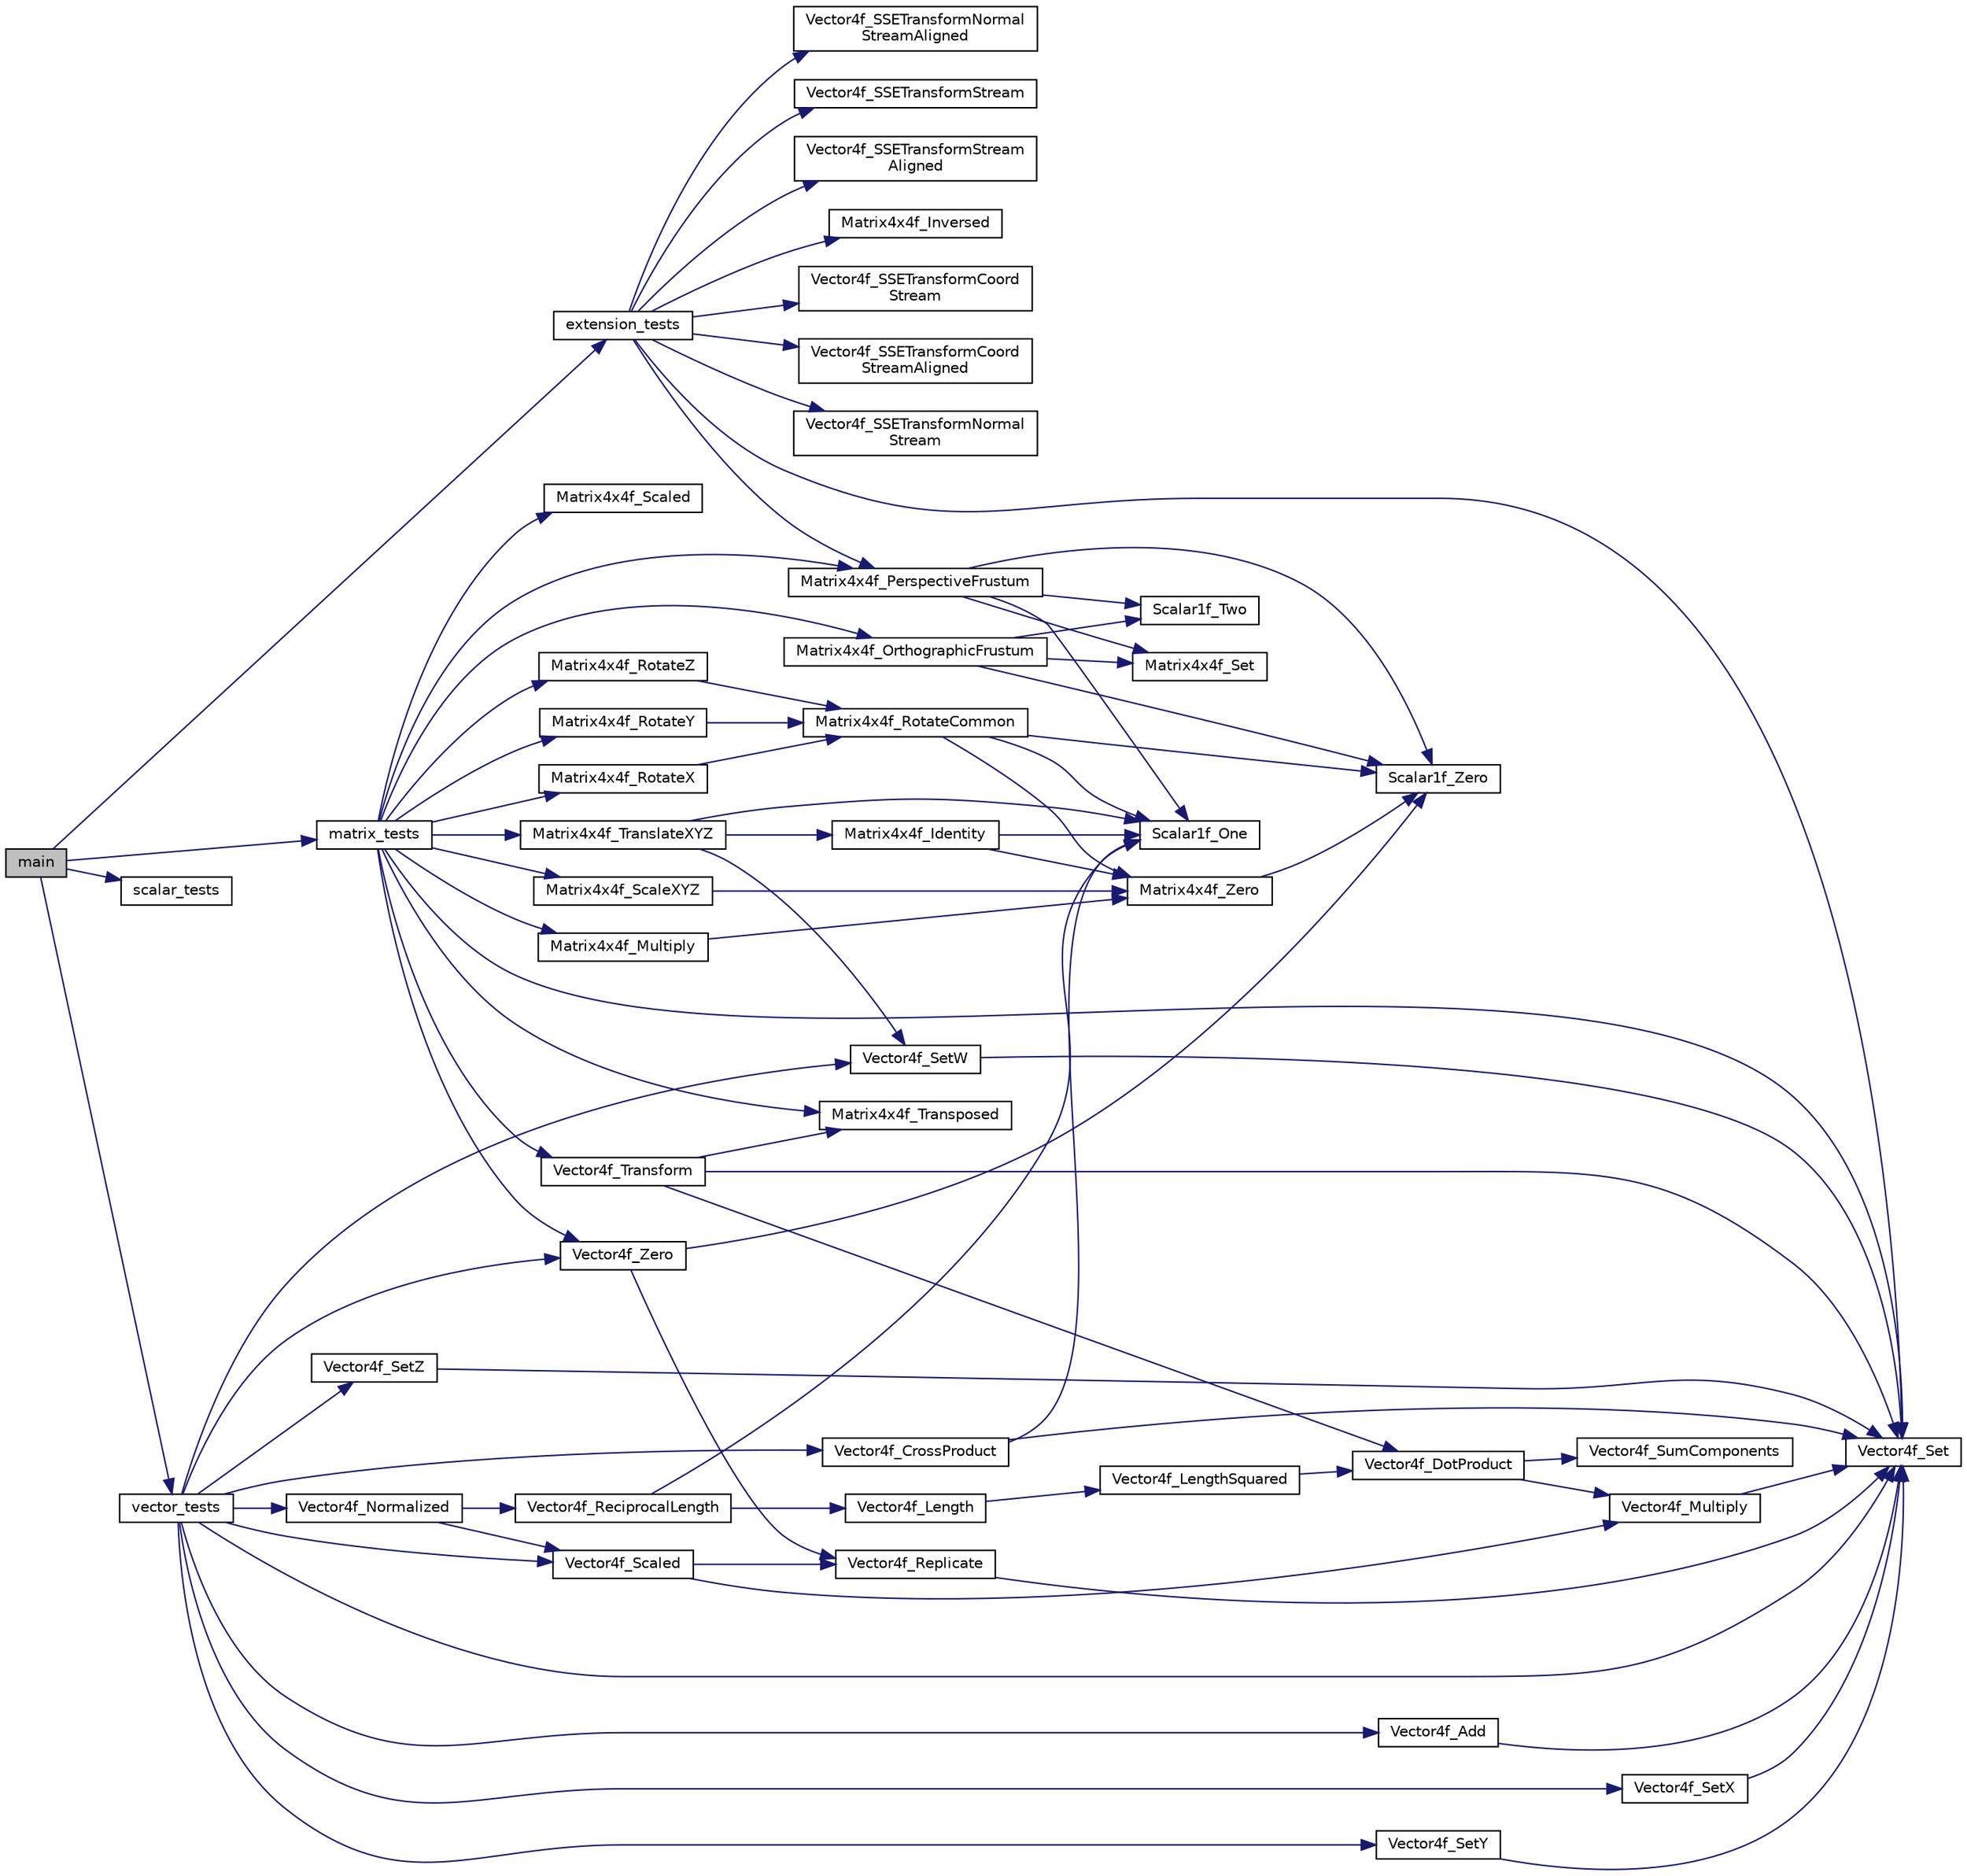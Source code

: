 digraph "main"
{
 // LATEX_PDF_SIZE
  edge [fontname="Helvetica",fontsize="10",labelfontname="Helvetica",labelfontsize="10"];
  node [fontname="Helvetica",fontsize="10",shape=record];
  rankdir="LR";
  Node1 [label="main",height=0.2,width=0.4,color="black", fillcolor="grey75", style="filled", fontcolor="black",tooltip=" "];
  Node1 -> Node2 [color="midnightblue",fontsize="10",style="solid",fontname="Helvetica"];
  Node2 [label="extension_tests",height=0.2,width=0.4,color="black", fillcolor="white", style="filled",URL="$tests_8cpp.html#a3943b56f2c9eb093893ed16cdf5777e7",tooltip=" "];
  Node2 -> Node3 [color="midnightblue",fontsize="10",style="solid",fontname="Helvetica"];
  Node3 [label="Matrix4x4f_Inversed",height=0.2,width=0.4,color="black", fillcolor="white", style="filled",URL="$maths3d__ext_8h.html#a0f859fe03f21ffcf0c4994d4415b41eb",tooltip=" "];
  Node2 -> Node4 [color="midnightblue",fontsize="10",style="solid",fontname="Helvetica"];
  Node4 [label="Matrix4x4f_PerspectiveFrustum",height=0.2,width=0.4,color="black", fillcolor="white", style="filled",URL="$maths3d_8h.html#a09e24e35e45ae0838ac9b60177164d8e",tooltip=" "];
  Node4 -> Node5 [color="midnightblue",fontsize="10",style="solid",fontname="Helvetica"];
  Node5 [label="Matrix4x4f_Set",height=0.2,width=0.4,color="black", fillcolor="white", style="filled",URL="$maths3d_8h.html#a0e389dd6c80ea3d67dca4280855af2b2",tooltip=" "];
  Node4 -> Node6 [color="midnightblue",fontsize="10",style="solid",fontname="Helvetica"];
  Node6 [label="Scalar1f_One",height=0.2,width=0.4,color="black", fillcolor="white", style="filled",URL="$maths3d_8h.html#a7d18c307128606532d069a5fc8e9effe",tooltip=" "];
  Node4 -> Node7 [color="midnightblue",fontsize="10",style="solid",fontname="Helvetica"];
  Node7 [label="Scalar1f_Two",height=0.2,width=0.4,color="black", fillcolor="white", style="filled",URL="$maths3d_8h.html#a791539fd7b912c66a12b8049bc5c37cb",tooltip=" "];
  Node4 -> Node8 [color="midnightblue",fontsize="10",style="solid",fontname="Helvetica"];
  Node8 [label="Scalar1f_Zero",height=0.2,width=0.4,color="black", fillcolor="white", style="filled",URL="$maths3d_8h.html#a23076d13621d19b8faf6760896a64270",tooltip=" "];
  Node2 -> Node9 [color="midnightblue",fontsize="10",style="solid",fontname="Helvetica"];
  Node9 [label="Vector4f_Set",height=0.2,width=0.4,color="black", fillcolor="white", style="filled",URL="$maths3d_8h.html#ae4a4af082482c7992d487d2f709a1d4b",tooltip=" "];
  Node2 -> Node10 [color="midnightblue",fontsize="10",style="solid",fontname="Helvetica"];
  Node10 [label="Vector4f_SSETransformCoord\lStream",height=0.2,width=0.4,color="black", fillcolor="white", style="filled",URL="$maths3d__ext_8h.html#a497e68ef74d169c80b8b059389b44d0d",tooltip=" "];
  Node2 -> Node11 [color="midnightblue",fontsize="10",style="solid",fontname="Helvetica"];
  Node11 [label="Vector4f_SSETransformCoord\lStreamAligned",height=0.2,width=0.4,color="black", fillcolor="white", style="filled",URL="$maths3d__ext_8h.html#a5919f0c49d84c8282b84174d1ec30e68",tooltip=" "];
  Node2 -> Node12 [color="midnightblue",fontsize="10",style="solid",fontname="Helvetica"];
  Node12 [label="Vector4f_SSETransformNormal\lStream",height=0.2,width=0.4,color="black", fillcolor="white", style="filled",URL="$maths3d__ext_8h.html#ab2ffc468787d3dff7bc736dac452b460",tooltip=" "];
  Node2 -> Node13 [color="midnightblue",fontsize="10",style="solid",fontname="Helvetica"];
  Node13 [label="Vector4f_SSETransformNormal\lStreamAligned",height=0.2,width=0.4,color="black", fillcolor="white", style="filled",URL="$maths3d__ext_8h.html#a414b25cb2664145c399ed71dbfa13718",tooltip=" "];
  Node2 -> Node14 [color="midnightblue",fontsize="10",style="solid",fontname="Helvetica"];
  Node14 [label="Vector4f_SSETransformStream",height=0.2,width=0.4,color="black", fillcolor="white", style="filled",URL="$maths3d__ext_8h.html#a0264cb82092555148becb139fac6feae",tooltip=" "];
  Node2 -> Node15 [color="midnightblue",fontsize="10",style="solid",fontname="Helvetica"];
  Node15 [label="Vector4f_SSETransformStream\lAligned",height=0.2,width=0.4,color="black", fillcolor="white", style="filled",URL="$maths3d__ext_8h.html#a067b1ead0fad3513f28cfa3fadf473ae",tooltip=" "];
  Node1 -> Node16 [color="midnightblue",fontsize="10",style="solid",fontname="Helvetica"];
  Node16 [label="matrix_tests",height=0.2,width=0.4,color="black", fillcolor="white", style="filled",URL="$tests_8cpp.html#a81702378d4fe24787c381f549e8e1847",tooltip=" "];
  Node16 -> Node17 [color="midnightblue",fontsize="10",style="solid",fontname="Helvetica"];
  Node17 [label="Matrix4x4f_Multiply",height=0.2,width=0.4,color="black", fillcolor="white", style="filled",URL="$maths3d_8h.html#a163ffd684df4d3e85aeecc27687e24ba",tooltip=" "];
  Node17 -> Node18 [color="midnightblue",fontsize="10",style="solid",fontname="Helvetica"];
  Node18 [label="Matrix4x4f_Zero",height=0.2,width=0.4,color="black", fillcolor="white", style="filled",URL="$maths3d_8h.html#a3fbb5d30c36494eaeb37013aab805075",tooltip=" "];
  Node18 -> Node8 [color="midnightblue",fontsize="10",style="solid",fontname="Helvetica"];
  Node16 -> Node19 [color="midnightblue",fontsize="10",style="solid",fontname="Helvetica"];
  Node19 [label="Matrix4x4f_OrthographicFrustum",height=0.2,width=0.4,color="black", fillcolor="white", style="filled",URL="$maths3d_8h.html#ab5449f3a4c21a79a25aad1c7bc322c06",tooltip=" "];
  Node19 -> Node5 [color="midnightblue",fontsize="10",style="solid",fontname="Helvetica"];
  Node19 -> Node7 [color="midnightblue",fontsize="10",style="solid",fontname="Helvetica"];
  Node19 -> Node8 [color="midnightblue",fontsize="10",style="solid",fontname="Helvetica"];
  Node16 -> Node4 [color="midnightblue",fontsize="10",style="solid",fontname="Helvetica"];
  Node16 -> Node20 [color="midnightblue",fontsize="10",style="solid",fontname="Helvetica"];
  Node20 [label="Matrix4x4f_RotateX",height=0.2,width=0.4,color="black", fillcolor="white", style="filled",URL="$maths3d_8h.html#a8e55e35ba129e305548e271c9a825524",tooltip=" "];
  Node20 -> Node21 [color="midnightblue",fontsize="10",style="solid",fontname="Helvetica"];
  Node21 [label="Matrix4x4f_RotateCommon",height=0.2,width=0.4,color="black", fillcolor="white", style="filled",URL="$maths3d_8h.html#a655c027ed401744ea139601bb2219223",tooltip=" "];
  Node21 -> Node18 [color="midnightblue",fontsize="10",style="solid",fontname="Helvetica"];
  Node21 -> Node6 [color="midnightblue",fontsize="10",style="solid",fontname="Helvetica"];
  Node21 -> Node8 [color="midnightblue",fontsize="10",style="solid",fontname="Helvetica"];
  Node16 -> Node22 [color="midnightblue",fontsize="10",style="solid",fontname="Helvetica"];
  Node22 [label="Matrix4x4f_RotateY",height=0.2,width=0.4,color="black", fillcolor="white", style="filled",URL="$maths3d_8h.html#afc3c0913e70c1567f4c99c2d4f997352",tooltip=" "];
  Node22 -> Node21 [color="midnightblue",fontsize="10",style="solid",fontname="Helvetica"];
  Node16 -> Node23 [color="midnightblue",fontsize="10",style="solid",fontname="Helvetica"];
  Node23 [label="Matrix4x4f_RotateZ",height=0.2,width=0.4,color="black", fillcolor="white", style="filled",URL="$maths3d_8h.html#ad6409707b2f0acdb02554bebde18974b",tooltip=" "];
  Node23 -> Node21 [color="midnightblue",fontsize="10",style="solid",fontname="Helvetica"];
  Node16 -> Node24 [color="midnightblue",fontsize="10",style="solid",fontname="Helvetica"];
  Node24 [label="Matrix4x4f_Scaled",height=0.2,width=0.4,color="black", fillcolor="white", style="filled",URL="$maths3d_8h.html#a33093eeb58c9a5d9a08463984722756d",tooltip=" "];
  Node16 -> Node25 [color="midnightblue",fontsize="10",style="solid",fontname="Helvetica"];
  Node25 [label="Matrix4x4f_ScaleXYZ",height=0.2,width=0.4,color="black", fillcolor="white", style="filled",URL="$maths3d_8h.html#ad520ae2903c45418c3c4809762623e22",tooltip=" "];
  Node25 -> Node18 [color="midnightblue",fontsize="10",style="solid",fontname="Helvetica"];
  Node16 -> Node26 [color="midnightblue",fontsize="10",style="solid",fontname="Helvetica"];
  Node26 [label="Matrix4x4f_TranslateXYZ",height=0.2,width=0.4,color="black", fillcolor="white", style="filled",URL="$maths3d_8h.html#ad9ab510eb17aa1dc3dc76005eb09d667",tooltip=" "];
  Node26 -> Node27 [color="midnightblue",fontsize="10",style="solid",fontname="Helvetica"];
  Node27 [label="Matrix4x4f_Identity",height=0.2,width=0.4,color="black", fillcolor="white", style="filled",URL="$maths3d_8h.html#aee566e6a213d4cfeeede9e23eac68c8f",tooltip=" "];
  Node27 -> Node18 [color="midnightblue",fontsize="10",style="solid",fontname="Helvetica"];
  Node27 -> Node6 [color="midnightblue",fontsize="10",style="solid",fontname="Helvetica"];
  Node26 -> Node6 [color="midnightblue",fontsize="10",style="solid",fontname="Helvetica"];
  Node26 -> Node28 [color="midnightblue",fontsize="10",style="solid",fontname="Helvetica"];
  Node28 [label="Vector4f_SetW",height=0.2,width=0.4,color="black", fillcolor="white", style="filled",URL="$maths3d_8h.html#a2e257e9a25dbf2a26be0ffdee03cb9d9",tooltip=" "];
  Node28 -> Node9 [color="midnightblue",fontsize="10",style="solid",fontname="Helvetica"];
  Node16 -> Node29 [color="midnightblue",fontsize="10",style="solid",fontname="Helvetica"];
  Node29 [label="Matrix4x4f_Transposed",height=0.2,width=0.4,color="black", fillcolor="white", style="filled",URL="$maths3d_8h.html#aefb08742da337dfb8cc6147e39b16fd0",tooltip=" "];
  Node16 -> Node9 [color="midnightblue",fontsize="10",style="solid",fontname="Helvetica"];
  Node16 -> Node30 [color="midnightblue",fontsize="10",style="solid",fontname="Helvetica"];
  Node30 [label="Vector4f_Transform",height=0.2,width=0.4,color="black", fillcolor="white", style="filled",URL="$maths3d_8h.html#a63fb9c019da7af1893d1e5814f0a98fd",tooltip=" "];
  Node30 -> Node29 [color="midnightblue",fontsize="10",style="solid",fontname="Helvetica"];
  Node30 -> Node31 [color="midnightblue",fontsize="10",style="solid",fontname="Helvetica"];
  Node31 [label="Vector4f_DotProduct",height=0.2,width=0.4,color="black", fillcolor="white", style="filled",URL="$maths3d_8h.html#afa6fbd00f48007bc9ca8b9fad6911058",tooltip=" "];
  Node31 -> Node32 [color="midnightblue",fontsize="10",style="solid",fontname="Helvetica"];
  Node32 [label="Vector4f_Multiply",height=0.2,width=0.4,color="black", fillcolor="white", style="filled",URL="$maths3d_8h.html#a90265d9aa55b92df80e1ff0db7be136f",tooltip=" "];
  Node32 -> Node9 [color="midnightblue",fontsize="10",style="solid",fontname="Helvetica"];
  Node31 -> Node33 [color="midnightblue",fontsize="10",style="solid",fontname="Helvetica"];
  Node33 [label="Vector4f_SumComponents",height=0.2,width=0.4,color="black", fillcolor="white", style="filled",URL="$maths3d_8h.html#a670630003a2a62f351daa92d3e3a6d8f",tooltip=" "];
  Node30 -> Node9 [color="midnightblue",fontsize="10",style="solid",fontname="Helvetica"];
  Node16 -> Node34 [color="midnightblue",fontsize="10",style="solid",fontname="Helvetica"];
  Node34 [label="Vector4f_Zero",height=0.2,width=0.4,color="black", fillcolor="white", style="filled",URL="$maths3d_8h.html#a92d8749d3bc3bec741c75d5e722b8911",tooltip=" "];
  Node34 -> Node8 [color="midnightblue",fontsize="10",style="solid",fontname="Helvetica"];
  Node34 -> Node35 [color="midnightblue",fontsize="10",style="solid",fontname="Helvetica"];
  Node35 [label="Vector4f_Replicate",height=0.2,width=0.4,color="black", fillcolor="white", style="filled",URL="$maths3d_8h.html#a6931631ee39dd7d2078a35562c6e3e98",tooltip=" "];
  Node35 -> Node9 [color="midnightblue",fontsize="10",style="solid",fontname="Helvetica"];
  Node1 -> Node36 [color="midnightblue",fontsize="10",style="solid",fontname="Helvetica"];
  Node36 [label="scalar_tests",height=0.2,width=0.4,color="black", fillcolor="white", style="filled",URL="$tests_8cpp.html#a4a4c3af75b14d8e5dd8f9524082bce4e",tooltip=" "];
  Node1 -> Node37 [color="midnightblue",fontsize="10",style="solid",fontname="Helvetica"];
  Node37 [label="vector_tests",height=0.2,width=0.4,color="black", fillcolor="white", style="filled",URL="$tests_8cpp.html#a0e64913f2f7932ab8f3b57ab47d494a7",tooltip=" "];
  Node37 -> Node38 [color="midnightblue",fontsize="10",style="solid",fontname="Helvetica"];
  Node38 [label="Vector4f_Add",height=0.2,width=0.4,color="black", fillcolor="white", style="filled",URL="$maths3d_8h.html#aac2d3408690942718b493a9d7f044aa3",tooltip=" "];
  Node38 -> Node9 [color="midnightblue",fontsize="10",style="solid",fontname="Helvetica"];
  Node37 -> Node39 [color="midnightblue",fontsize="10",style="solid",fontname="Helvetica"];
  Node39 [label="Vector4f_CrossProduct",height=0.2,width=0.4,color="black", fillcolor="white", style="filled",URL="$maths3d_8h.html#aea681748308bba9afb0ffdd613264f99",tooltip=" "];
  Node39 -> Node6 [color="midnightblue",fontsize="10",style="solid",fontname="Helvetica"];
  Node39 -> Node9 [color="midnightblue",fontsize="10",style="solid",fontname="Helvetica"];
  Node37 -> Node40 [color="midnightblue",fontsize="10",style="solid",fontname="Helvetica"];
  Node40 [label="Vector4f_Normalized",height=0.2,width=0.4,color="black", fillcolor="white", style="filled",URL="$maths3d_8h.html#ac8a62a63b780796489c14691caac5824",tooltip=" "];
  Node40 -> Node41 [color="midnightblue",fontsize="10",style="solid",fontname="Helvetica"];
  Node41 [label="Vector4f_ReciprocalLength",height=0.2,width=0.4,color="black", fillcolor="white", style="filled",URL="$maths3d_8h.html#add8a21f2e58d7d54153d07a551e2295a",tooltip=" "];
  Node41 -> Node6 [color="midnightblue",fontsize="10",style="solid",fontname="Helvetica"];
  Node41 -> Node42 [color="midnightblue",fontsize="10",style="solid",fontname="Helvetica"];
  Node42 [label="Vector4f_Length",height=0.2,width=0.4,color="black", fillcolor="white", style="filled",URL="$maths3d_8h.html#a4f551392427772319a2abb968295bad2",tooltip=" "];
  Node42 -> Node43 [color="midnightblue",fontsize="10",style="solid",fontname="Helvetica"];
  Node43 [label="Vector4f_LengthSquared",height=0.2,width=0.4,color="black", fillcolor="white", style="filled",URL="$maths3d_8h.html#a6a12894b1a4971a2291d506140394124",tooltip=" "];
  Node43 -> Node31 [color="midnightblue",fontsize="10",style="solid",fontname="Helvetica"];
  Node40 -> Node44 [color="midnightblue",fontsize="10",style="solid",fontname="Helvetica"];
  Node44 [label="Vector4f_Scaled",height=0.2,width=0.4,color="black", fillcolor="white", style="filled",URL="$maths3d_8h.html#a6e31aefd604b0542109db392dbe9d4ed",tooltip=" "];
  Node44 -> Node32 [color="midnightblue",fontsize="10",style="solid",fontname="Helvetica"];
  Node44 -> Node35 [color="midnightblue",fontsize="10",style="solid",fontname="Helvetica"];
  Node37 -> Node44 [color="midnightblue",fontsize="10",style="solid",fontname="Helvetica"];
  Node37 -> Node9 [color="midnightblue",fontsize="10",style="solid",fontname="Helvetica"];
  Node37 -> Node28 [color="midnightblue",fontsize="10",style="solid",fontname="Helvetica"];
  Node37 -> Node45 [color="midnightblue",fontsize="10",style="solid",fontname="Helvetica"];
  Node45 [label="Vector4f_SetX",height=0.2,width=0.4,color="black", fillcolor="white", style="filled",URL="$maths3d_8h.html#a5919d68dc856d05b663229a06d9cb307",tooltip=" "];
  Node45 -> Node9 [color="midnightblue",fontsize="10",style="solid",fontname="Helvetica"];
  Node37 -> Node46 [color="midnightblue",fontsize="10",style="solid",fontname="Helvetica"];
  Node46 [label="Vector4f_SetY",height=0.2,width=0.4,color="black", fillcolor="white", style="filled",URL="$maths3d_8h.html#affb9d0d47db26105ea3f139c56910ac9",tooltip=" "];
  Node46 -> Node9 [color="midnightblue",fontsize="10",style="solid",fontname="Helvetica"];
  Node37 -> Node47 [color="midnightblue",fontsize="10",style="solid",fontname="Helvetica"];
  Node47 [label="Vector4f_SetZ",height=0.2,width=0.4,color="black", fillcolor="white", style="filled",URL="$maths3d_8h.html#aafe26d688ec8f15c1cfbb8514508789f",tooltip=" "];
  Node47 -> Node9 [color="midnightblue",fontsize="10",style="solid",fontname="Helvetica"];
  Node37 -> Node34 [color="midnightblue",fontsize="10",style="solid",fontname="Helvetica"];
}
